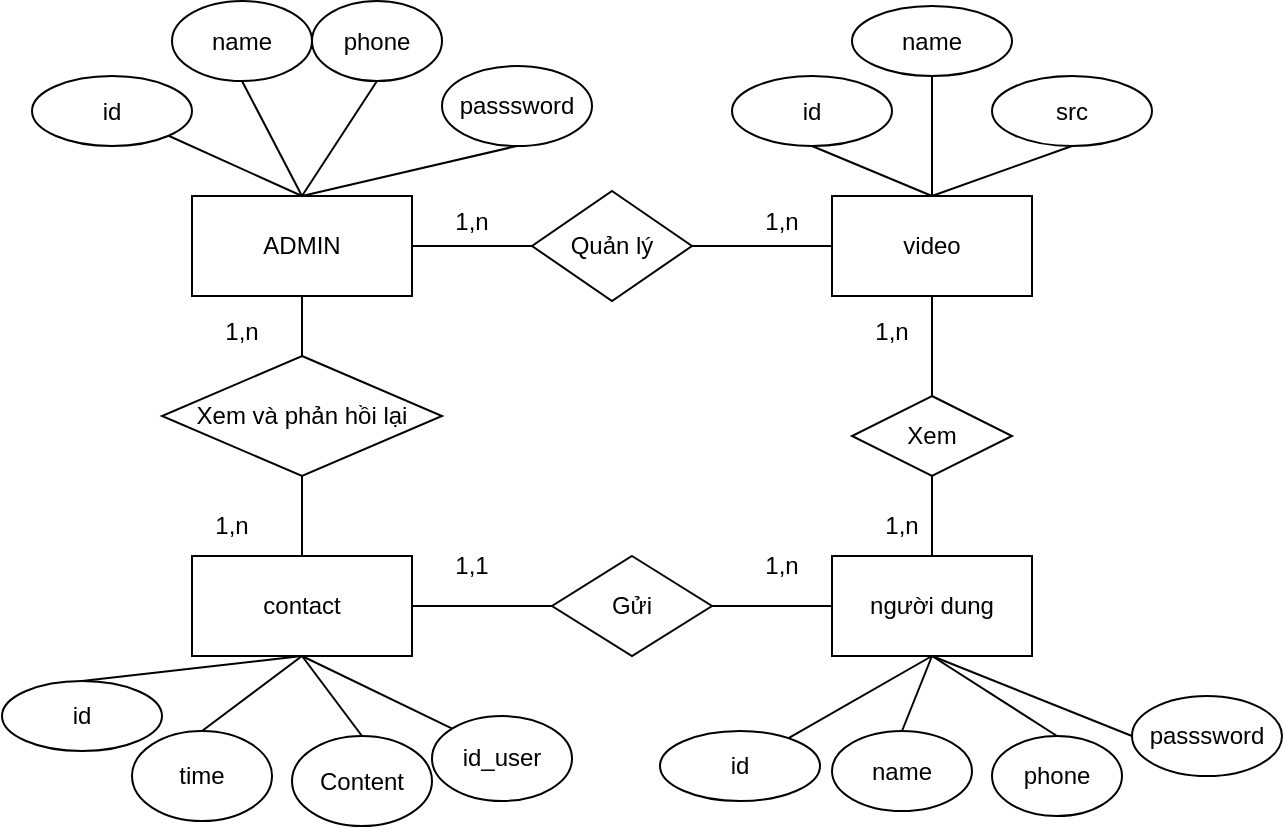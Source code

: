 <mxfile version="19.0.3" type="device"><diagram id="zg9UkPR1TFH8Ihovr-su" name="Page-1"><mxGraphModel dx="782" dy="507" grid="1" gridSize="10" guides="1" tooltips="1" connect="1" arrows="1" fold="1" page="1" pageScale="1" pageWidth="827" pageHeight="1169" math="0" shadow="0"><root><mxCell id="0"/><mxCell id="1" parent="0"/><mxCell id="0XbI38nccCOqMMi5yqj9-1" value="video" style="rounded=0;whiteSpace=wrap;html=1;" vertex="1" parent="1"><mxGeometry x="420" y="110" width="100" height="50" as="geometry"/></mxCell><mxCell id="0XbI38nccCOqMMi5yqj9-2" value="contact" style="rounded=0;whiteSpace=wrap;html=1;" vertex="1" parent="1"><mxGeometry x="100" y="290" width="110" height="50" as="geometry"/></mxCell><mxCell id="0XbI38nccCOqMMi5yqj9-3" value="ADMIN" style="rounded=0;whiteSpace=wrap;html=1;" vertex="1" parent="1"><mxGeometry x="100" y="110" width="110" height="50" as="geometry"/></mxCell><mxCell id="0XbI38nccCOqMMi5yqj9-4" value="người dung" style="rounded=0;whiteSpace=wrap;html=1;" vertex="1" parent="1"><mxGeometry x="420" y="290" width="100" height="50" as="geometry"/></mxCell><mxCell id="0XbI38nccCOqMMi5yqj9-5" value="id" style="ellipse;whiteSpace=wrap;html=1;" vertex="1" parent="1"><mxGeometry x="370" y="50" width="80" height="35" as="geometry"/></mxCell><mxCell id="0XbI38nccCOqMMi5yqj9-6" value="name" style="ellipse;whiteSpace=wrap;html=1;" vertex="1" parent="1"><mxGeometry x="430" y="15" width="80" height="35" as="geometry"/></mxCell><mxCell id="0XbI38nccCOqMMi5yqj9-7" value="src" style="ellipse;whiteSpace=wrap;html=1;" vertex="1" parent="1"><mxGeometry x="500" y="50" width="80" height="35" as="geometry"/></mxCell><mxCell id="0XbI38nccCOqMMi5yqj9-8" style="edgeStyle=orthogonalEdgeStyle;rounded=0;orthogonalLoop=1;jettySize=auto;html=1;exitX=0.5;exitY=1;exitDx=0;exitDy=0;" edge="1" parent="1" source="0XbI38nccCOqMMi5yqj9-5" target="0XbI38nccCOqMMi5yqj9-5"><mxGeometry relative="1" as="geometry"/></mxCell><mxCell id="0XbI38nccCOqMMi5yqj9-9" value="" style="endArrow=none;html=1;rounded=0;entryX=0.5;entryY=1;entryDx=0;entryDy=0;exitX=0.5;exitY=0;exitDx=0;exitDy=0;" edge="1" parent="1" source="0XbI38nccCOqMMi5yqj9-10" target="0XbI38nccCOqMMi5yqj9-1"><mxGeometry width="50" height="50" relative="1" as="geometry"><mxPoint x="380" y="250" as="sourcePoint"/><mxPoint x="430" y="200" as="targetPoint"/></mxGeometry></mxCell><mxCell id="0XbI38nccCOqMMi5yqj9-10" value="Xem" style="rhombus;whiteSpace=wrap;html=1;" vertex="1" parent="1"><mxGeometry x="430" y="210" width="80" height="40" as="geometry"/></mxCell><mxCell id="0XbI38nccCOqMMi5yqj9-11" value="" style="endArrow=none;html=1;rounded=0;entryX=0.5;entryY=1;entryDx=0;entryDy=0;" edge="1" parent="1" source="0XbI38nccCOqMMi5yqj9-4" target="0XbI38nccCOqMMi5yqj9-10"><mxGeometry width="50" height="50" relative="1" as="geometry"><mxPoint x="480" y="220" as="sourcePoint"/><mxPoint x="480" y="170" as="targetPoint"/></mxGeometry></mxCell><mxCell id="0XbI38nccCOqMMi5yqj9-12" value="" style="endArrow=none;html=1;rounded=0;exitX=0.5;exitY=1;exitDx=0;exitDy=0;entryX=0.5;entryY=0;entryDx=0;entryDy=0;" edge="1" parent="1" source="0XbI38nccCOqMMi5yqj9-5" target="0XbI38nccCOqMMi5yqj9-1"><mxGeometry width="50" height="50" relative="1" as="geometry"><mxPoint x="250" y="220" as="sourcePoint"/><mxPoint x="300" y="170" as="targetPoint"/></mxGeometry></mxCell><mxCell id="0XbI38nccCOqMMi5yqj9-13" value="" style="endArrow=none;html=1;rounded=0;exitX=1;exitY=0.5;exitDx=0;exitDy=0;entryX=0;entryY=0.5;entryDx=0;entryDy=0;" edge="1" parent="1" source="0XbI38nccCOqMMi5yqj9-3" target="0XbI38nccCOqMMi5yqj9-16"><mxGeometry width="50" height="50" relative="1" as="geometry"><mxPoint x="300" y="240" as="sourcePoint"/><mxPoint x="330" y="140" as="targetPoint"/></mxGeometry></mxCell><mxCell id="0XbI38nccCOqMMi5yqj9-14" value="" style="endArrow=none;html=1;rounded=0;entryX=0.5;entryY=1;entryDx=0;entryDy=0;exitX=0.5;exitY=0;exitDx=0;exitDy=0;" edge="1" parent="1" source="0XbI38nccCOqMMi5yqj9-1" target="0XbI38nccCOqMMi5yqj9-7"><mxGeometry width="50" height="50" relative="1" as="geometry"><mxPoint x="600" y="120" as="sourcePoint"/><mxPoint x="600" y="70" as="targetPoint"/></mxGeometry></mxCell><mxCell id="0XbI38nccCOqMMi5yqj9-15" value="" style="endArrow=none;html=1;rounded=0;entryX=0.5;entryY=1;entryDx=0;entryDy=0;exitX=0.5;exitY=0;exitDx=0;exitDy=0;" edge="1" parent="1" source="0XbI38nccCOqMMi5yqj9-1" target="0XbI38nccCOqMMi5yqj9-6"><mxGeometry width="50" height="50" relative="1" as="geometry"><mxPoint x="520" y="260" as="sourcePoint"/><mxPoint x="520" y="210" as="targetPoint"/></mxGeometry></mxCell><mxCell id="0XbI38nccCOqMMi5yqj9-16" value="Quản lý" style="rhombus;whiteSpace=wrap;html=1;" vertex="1" parent="1"><mxGeometry x="270" y="107.5" width="80" height="55" as="geometry"/></mxCell><mxCell id="0XbI38nccCOqMMi5yqj9-17" value="" style="endArrow=none;html=1;rounded=0;exitX=1;exitY=0.5;exitDx=0;exitDy=0;entryX=0;entryY=0.5;entryDx=0;entryDy=0;" edge="1" parent="1" source="0XbI38nccCOqMMi5yqj9-16" target="0XbI38nccCOqMMi5yqj9-1"><mxGeometry width="50" height="50" relative="1" as="geometry"><mxPoint x="290" y="250" as="sourcePoint"/><mxPoint x="340" y="200" as="targetPoint"/></mxGeometry></mxCell><mxCell id="0XbI38nccCOqMMi5yqj9-18" value="Gửi" style="rhombus;whiteSpace=wrap;html=1;" vertex="1" parent="1"><mxGeometry x="280" y="290" width="80" height="50" as="geometry"/></mxCell><mxCell id="0XbI38nccCOqMMi5yqj9-19" value="Xem và phản hồi lại" style="rhombus;whiteSpace=wrap;html=1;" vertex="1" parent="1"><mxGeometry x="85" y="190" width="140" height="60" as="geometry"/></mxCell><mxCell id="0XbI38nccCOqMMi5yqj9-20" value="" style="endArrow=none;html=1;rounded=0;exitX=0.5;exitY=1;exitDx=0;exitDy=0;entryX=0.5;entryY=0;entryDx=0;entryDy=0;startArrow=none;" edge="1" parent="1" source="0XbI38nccCOqMMi5yqj9-3" target="0XbI38nccCOqMMi5yqj9-19"><mxGeometry width="50" height="50" relative="1" as="geometry"><mxPoint x="230" y="200" as="sourcePoint"/><mxPoint x="330" y="220" as="targetPoint"/></mxGeometry></mxCell><mxCell id="0XbI38nccCOqMMi5yqj9-21" value="" style="endArrow=none;html=1;rounded=0;exitX=0.5;exitY=1;exitDx=0;exitDy=0;entryX=0.5;entryY=0;entryDx=0;entryDy=0;" edge="1" parent="1" source="0XbI38nccCOqMMi5yqj9-19" target="0XbI38nccCOqMMi5yqj9-2"><mxGeometry width="50" height="50" relative="1" as="geometry"><mxPoint x="340" y="230" as="sourcePoint"/><mxPoint x="390" y="180" as="targetPoint"/></mxGeometry></mxCell><mxCell id="0XbI38nccCOqMMi5yqj9-22" value="" style="endArrow=none;html=1;rounded=0;exitX=1;exitY=0.5;exitDx=0;exitDy=0;entryX=0;entryY=0.5;entryDx=0;entryDy=0;" edge="1" parent="1" source="0XbI38nccCOqMMi5yqj9-2" target="0XbI38nccCOqMMi5yqj9-18"><mxGeometry width="50" height="50" relative="1" as="geometry"><mxPoint x="270" y="300" as="sourcePoint"/><mxPoint x="320" y="250" as="targetPoint"/></mxGeometry></mxCell><mxCell id="0XbI38nccCOqMMi5yqj9-23" value="" style="endArrow=none;html=1;rounded=0;exitX=1;exitY=0.5;exitDx=0;exitDy=0;entryX=0;entryY=0.5;entryDx=0;entryDy=0;" edge="1" parent="1" source="0XbI38nccCOqMMi5yqj9-18" target="0XbI38nccCOqMMi5yqj9-4"><mxGeometry width="50" height="50" relative="1" as="geometry"><mxPoint x="330" y="290" as="sourcePoint"/><mxPoint x="380" y="240" as="targetPoint"/></mxGeometry></mxCell><mxCell id="0XbI38nccCOqMMi5yqj9-24" value="id" style="ellipse;whiteSpace=wrap;html=1;" vertex="1" parent="1"><mxGeometry x="20" y="50" width="80" height="35" as="geometry"/></mxCell><mxCell id="0XbI38nccCOqMMi5yqj9-25" value="passsword" style="ellipse;whiteSpace=wrap;html=1;" vertex="1" parent="1"><mxGeometry x="225" y="45" width="75" height="40" as="geometry"/></mxCell><mxCell id="0XbI38nccCOqMMi5yqj9-26" value="name" style="ellipse;whiteSpace=wrap;html=1;" vertex="1" parent="1"><mxGeometry x="420" y="377.5" width="70" height="40" as="geometry"/></mxCell><mxCell id="0XbI38nccCOqMMi5yqj9-27" value="phone" style="ellipse;whiteSpace=wrap;html=1;" vertex="1" parent="1"><mxGeometry x="500" y="380" width="65" height="40" as="geometry"/></mxCell><mxCell id="0XbI38nccCOqMMi5yqj9-29" value="Content" style="ellipse;whiteSpace=wrap;html=1;" vertex="1" parent="1"><mxGeometry x="150" y="380" width="70" height="45" as="geometry"/></mxCell><mxCell id="0XbI38nccCOqMMi5yqj9-30" value="" style="endArrow=none;html=1;rounded=0;exitX=0.5;exitY=1;exitDx=0;exitDy=0;entryX=0.5;entryY=0;entryDx=0;entryDy=0;" edge="1" parent="1" source="0XbI38nccCOqMMi5yqj9-25" target="0XbI38nccCOqMMi5yqj9-3"><mxGeometry width="50" height="50" relative="1" as="geometry"><mxPoint x="290" y="270" as="sourcePoint"/><mxPoint x="340" y="220" as="targetPoint"/></mxGeometry></mxCell><mxCell id="0XbI38nccCOqMMi5yqj9-31" value="id" style="ellipse;whiteSpace=wrap;html=1;" vertex="1" parent="1"><mxGeometry x="5" y="352.5" width="80" height="35" as="geometry"/></mxCell><mxCell id="0XbI38nccCOqMMi5yqj9-32" value="" style="endArrow=none;html=1;rounded=0;exitX=0.5;exitY=0;exitDx=0;exitDy=0;entryX=0.5;entryY=1;entryDx=0;entryDy=0;" edge="1" parent="1" source="0XbI38nccCOqMMi5yqj9-31" target="0XbI38nccCOqMMi5yqj9-2"><mxGeometry width="50" height="50" relative="1" as="geometry"><mxPoint x="615" y="290" as="sourcePoint"/><mxPoint x="470" y="350" as="targetPoint"/></mxGeometry></mxCell><mxCell id="0XbI38nccCOqMMi5yqj9-33" value="time" style="ellipse;whiteSpace=wrap;html=1;" vertex="1" parent="1"><mxGeometry x="70" y="377.5" width="70" height="45" as="geometry"/></mxCell><mxCell id="0XbI38nccCOqMMi5yqj9-34" value="" style="endArrow=none;html=1;rounded=0;exitX=0.5;exitY=1;exitDx=0;exitDy=0;entryX=0.5;entryY=0;entryDx=0;entryDy=0;" edge="1" parent="1" source="0XbI38nccCOqMMi5yqj9-2" target="0XbI38nccCOqMMi5yqj9-33"><mxGeometry width="50" height="50" relative="1" as="geometry"><mxPoint x="170" y="500" as="sourcePoint"/><mxPoint x="220" y="450" as="targetPoint"/></mxGeometry></mxCell><mxCell id="0XbI38nccCOqMMi5yqj9-35" value="" style="endArrow=none;html=1;rounded=0;exitX=1;exitY=1;exitDx=0;exitDy=0;entryX=0.5;entryY=0;entryDx=0;entryDy=0;" edge="1" parent="1" source="0XbI38nccCOqMMi5yqj9-24" target="0XbI38nccCOqMMi5yqj9-3"><mxGeometry width="50" height="50" relative="1" as="geometry"><mxPoint x="300" y="250" as="sourcePoint"/><mxPoint x="350" y="200" as="targetPoint"/></mxGeometry></mxCell><mxCell id="0XbI38nccCOqMMi5yqj9-36" value="" style="endArrow=none;html=1;rounded=0;exitX=0.5;exitY=1;exitDx=0;exitDy=0;entryX=0.5;entryY=0;entryDx=0;entryDy=0;" edge="1" parent="1" source="0XbI38nccCOqMMi5yqj9-4" target="0XbI38nccCOqMMi5yqj9-26"><mxGeometry width="50" height="50" relative="1" as="geometry"><mxPoint x="370" y="490" as="sourcePoint"/><mxPoint x="420" y="440" as="targetPoint"/></mxGeometry></mxCell><mxCell id="0XbI38nccCOqMMi5yqj9-37" value="" style="endArrow=none;html=1;rounded=0;entryX=0.5;entryY=0;entryDx=0;entryDy=0;exitX=0.5;exitY=1;exitDx=0;exitDy=0;" edge="1" parent="1" source="0XbI38nccCOqMMi5yqj9-2" target="0XbI38nccCOqMMi5yqj9-29"><mxGeometry width="50" height="50" relative="1" as="geometry"><mxPoint x="190" y="370" as="sourcePoint"/><mxPoint x="360" y="410" as="targetPoint"/></mxGeometry></mxCell><mxCell id="0XbI38nccCOqMMi5yqj9-38" value="" style="endArrow=none;html=1;rounded=0;entryX=0;entryY=0.5;entryDx=0;entryDy=0;exitX=0.5;exitY=1;exitDx=0;exitDy=0;" edge="1" parent="1" source="0XbI38nccCOqMMi5yqj9-4" target="0XbI38nccCOqMMi5yqj9-44"><mxGeometry width="50" height="50" relative="1" as="geometry"><mxPoint x="500" y="350" as="sourcePoint"/><mxPoint x="460" y="450" as="targetPoint"/></mxGeometry></mxCell><mxCell id="0XbI38nccCOqMMi5yqj9-39" value="" style="endArrow=none;html=1;rounded=0;exitX=0.5;exitY=1;exitDx=0;exitDy=0;entryX=0.5;entryY=0;entryDx=0;entryDy=0;" edge="1" parent="1" source="0XbI38nccCOqMMi5yqj9-4" target="0XbI38nccCOqMMi5yqj9-27"><mxGeometry width="50" height="50" relative="1" as="geometry"><mxPoint x="480" y="480" as="sourcePoint"/><mxPoint x="530" y="430" as="targetPoint"/></mxGeometry></mxCell><mxCell id="0XbI38nccCOqMMi5yqj9-40" value="phone" style="ellipse;whiteSpace=wrap;html=1;" vertex="1" parent="1"><mxGeometry x="160" y="12.5" width="65" height="40" as="geometry"/></mxCell><mxCell id="0XbI38nccCOqMMi5yqj9-41" value="" style="endArrow=none;html=1;rounded=0;exitX=0.5;exitY=1;exitDx=0;exitDy=0;entryX=0.5;entryY=0;entryDx=0;entryDy=0;" edge="1" parent="1" source="0XbI38nccCOqMMi5yqj9-40" target="0XbI38nccCOqMMi5yqj9-3"><mxGeometry width="50" height="50" relative="1" as="geometry"><mxPoint x="310" y="500" as="sourcePoint"/><mxPoint x="170" y="110" as="targetPoint"/></mxGeometry></mxCell><mxCell id="0XbI38nccCOqMMi5yqj9-42" value="name" style="ellipse;whiteSpace=wrap;html=1;" vertex="1" parent="1"><mxGeometry x="90" y="12.5" width="70" height="40" as="geometry"/></mxCell><mxCell id="0XbI38nccCOqMMi5yqj9-43" value="" style="endArrow=none;html=1;rounded=0;exitX=0.5;exitY=1;exitDx=0;exitDy=0;entryX=0.5;entryY=0;entryDx=0;entryDy=0;" edge="1" parent="1" source="0XbI38nccCOqMMi5yqj9-42" target="0XbI38nccCOqMMi5yqj9-3"><mxGeometry width="50" height="50" relative="1" as="geometry"><mxPoint x="330" y="250" as="sourcePoint"/><mxPoint x="160" y="80" as="targetPoint"/></mxGeometry></mxCell><mxCell id="0XbI38nccCOqMMi5yqj9-44" value="passsword" style="ellipse;whiteSpace=wrap;html=1;" vertex="1" parent="1"><mxGeometry x="570" y="360" width="75" height="40" as="geometry"/></mxCell><mxCell id="0XbI38nccCOqMMi5yqj9-46" value="id" style="ellipse;whiteSpace=wrap;html=1;" vertex="1" parent="1"><mxGeometry x="334" y="377.5" width="80" height="35" as="geometry"/></mxCell><mxCell id="0XbI38nccCOqMMi5yqj9-47" value="" style="endArrow=none;html=1;rounded=0;entryX=0.5;entryY=1;entryDx=0;entryDy=0;" edge="1" parent="1" source="0XbI38nccCOqMMi5yqj9-46" target="0XbI38nccCOqMMi5yqj9-4"><mxGeometry width="50" height="50" relative="1" as="geometry"><mxPoint x="370" y="390" as="sourcePoint"/><mxPoint x="420" y="340" as="targetPoint"/></mxGeometry></mxCell><mxCell id="0XbI38nccCOqMMi5yqj9-48" value="id_user" style="ellipse;whiteSpace=wrap;html=1;" vertex="1" parent="1"><mxGeometry x="220" y="370" width="70" height="42.5" as="geometry"/></mxCell><mxCell id="0XbI38nccCOqMMi5yqj9-49" value="" style="endArrow=none;html=1;rounded=0;exitX=0.5;exitY=1;exitDx=0;exitDy=0;entryX=0;entryY=0;entryDx=0;entryDy=0;" edge="1" parent="1" source="0XbI38nccCOqMMi5yqj9-2" target="0XbI38nccCOqMMi5yqj9-48"><mxGeometry width="50" height="50" relative="1" as="geometry"><mxPoint x="10" y="490" as="sourcePoint"/><mxPoint x="60" y="440" as="targetPoint"/></mxGeometry></mxCell><mxCell id="0XbI38nccCOqMMi5yqj9-51" value="1,n" style="text;html=1;strokeColor=none;fillColor=none;align=center;verticalAlign=middle;whiteSpace=wrap;rounded=0;" vertex="1" parent="1"><mxGeometry x="425" y="260" width="60" height="30" as="geometry"/></mxCell><mxCell id="0XbI38nccCOqMMi5yqj9-52" value="1,n" style="text;html=1;strokeColor=none;fillColor=none;align=center;verticalAlign=middle;whiteSpace=wrap;rounded=0;" vertex="1" parent="1"><mxGeometry x="420" y="162.5" width="60" height="30" as="geometry"/></mxCell><mxCell id="0XbI38nccCOqMMi5yqj9-53" value="1,n" style="text;html=1;strokeColor=none;fillColor=none;align=center;verticalAlign=middle;whiteSpace=wrap;rounded=0;" vertex="1" parent="1"><mxGeometry x="365" y="107.5" width="60" height="30" as="geometry"/></mxCell><mxCell id="0XbI38nccCOqMMi5yqj9-54" value="1,n" style="text;html=1;strokeColor=none;fillColor=none;align=center;verticalAlign=middle;whiteSpace=wrap;rounded=0;" vertex="1" parent="1"><mxGeometry x="210" y="107.5" width="60" height="30" as="geometry"/></mxCell><mxCell id="0XbI38nccCOqMMi5yqj9-57" value="1,1" style="text;html=1;strokeColor=none;fillColor=none;align=center;verticalAlign=middle;whiteSpace=wrap;rounded=0;" vertex="1" parent="1"><mxGeometry x="210" y="280" width="60" height="30" as="geometry"/></mxCell><mxCell id="0XbI38nccCOqMMi5yqj9-58" value="1,n" style="text;html=1;strokeColor=none;fillColor=none;align=center;verticalAlign=middle;whiteSpace=wrap;rounded=0;" vertex="1" parent="1"><mxGeometry x="365" y="280" width="60" height="30" as="geometry"/></mxCell><mxCell id="0XbI38nccCOqMMi5yqj9-59" value="1,n" style="text;html=1;strokeColor=none;fillColor=none;align=center;verticalAlign=middle;whiteSpace=wrap;rounded=0;" vertex="1" parent="1"><mxGeometry x="95" y="162.5" width="60" height="30" as="geometry"/></mxCell><mxCell id="0XbI38nccCOqMMi5yqj9-60" value="1,n" style="text;html=1;strokeColor=none;fillColor=none;align=center;verticalAlign=middle;whiteSpace=wrap;rounded=0;" vertex="1" parent="1"><mxGeometry x="90" y="260" width="60" height="30" as="geometry"/></mxCell></root></mxGraphModel></diagram></mxfile>